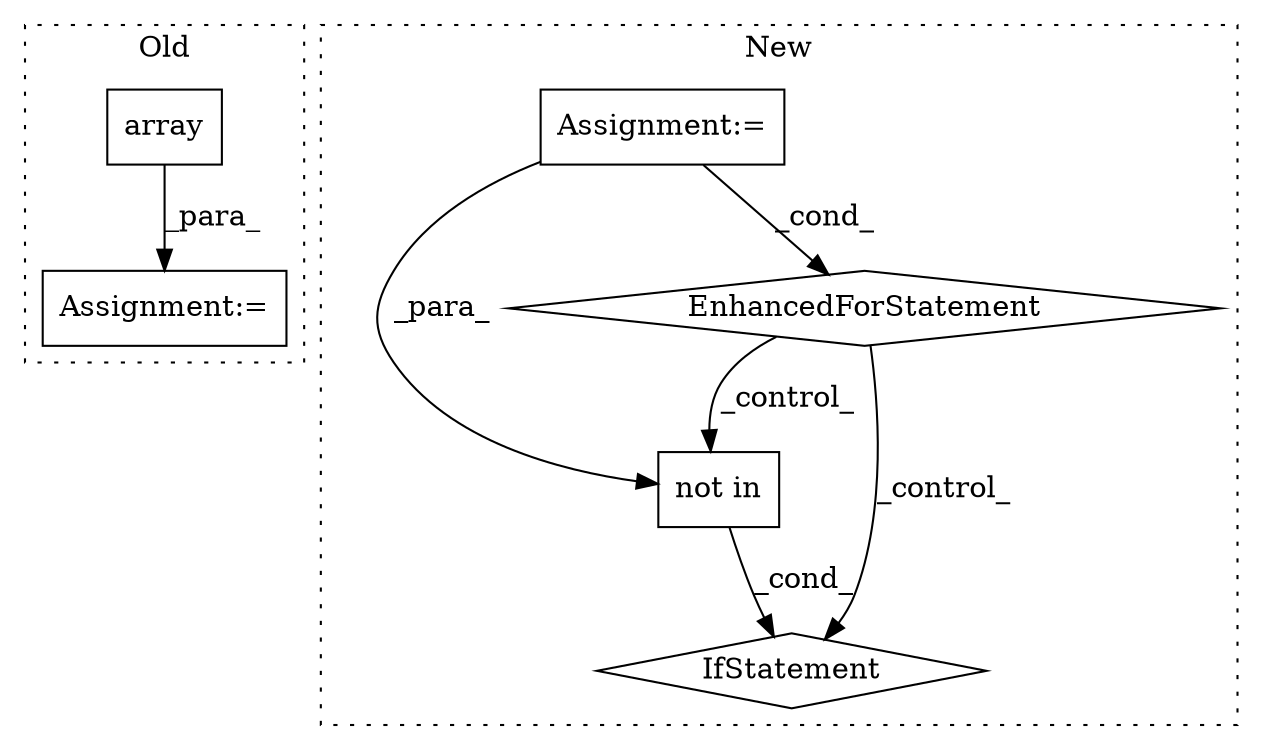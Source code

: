 digraph G {
subgraph cluster0 {
1 [label="array" a="32" s="2623,2658" l="6,1" shape="box"];
3 [label="Assignment:=" a="7" s="2616" l="1" shape="box"];
label = "Old";
style="dotted";
}
subgraph cluster1 {
2 [label="not in" a="108" s="1739" l="21" shape="box"];
4 [label="IfStatement" a="25" s="1727,1760" l="12,2" shape="diamond"];
5 [label="EnhancedForStatement" a="70" s="1639,1715" l="57,2" shape="diamond"];
6 [label="Assignment:=" a="7" s="1452" l="1" shape="box"];
label = "New";
style="dotted";
}
1 -> 3 [label="_para_"];
2 -> 4 [label="_cond_"];
5 -> 2 [label="_control_"];
5 -> 4 [label="_control_"];
6 -> 5 [label="_cond_"];
6 -> 2 [label="_para_"];
}